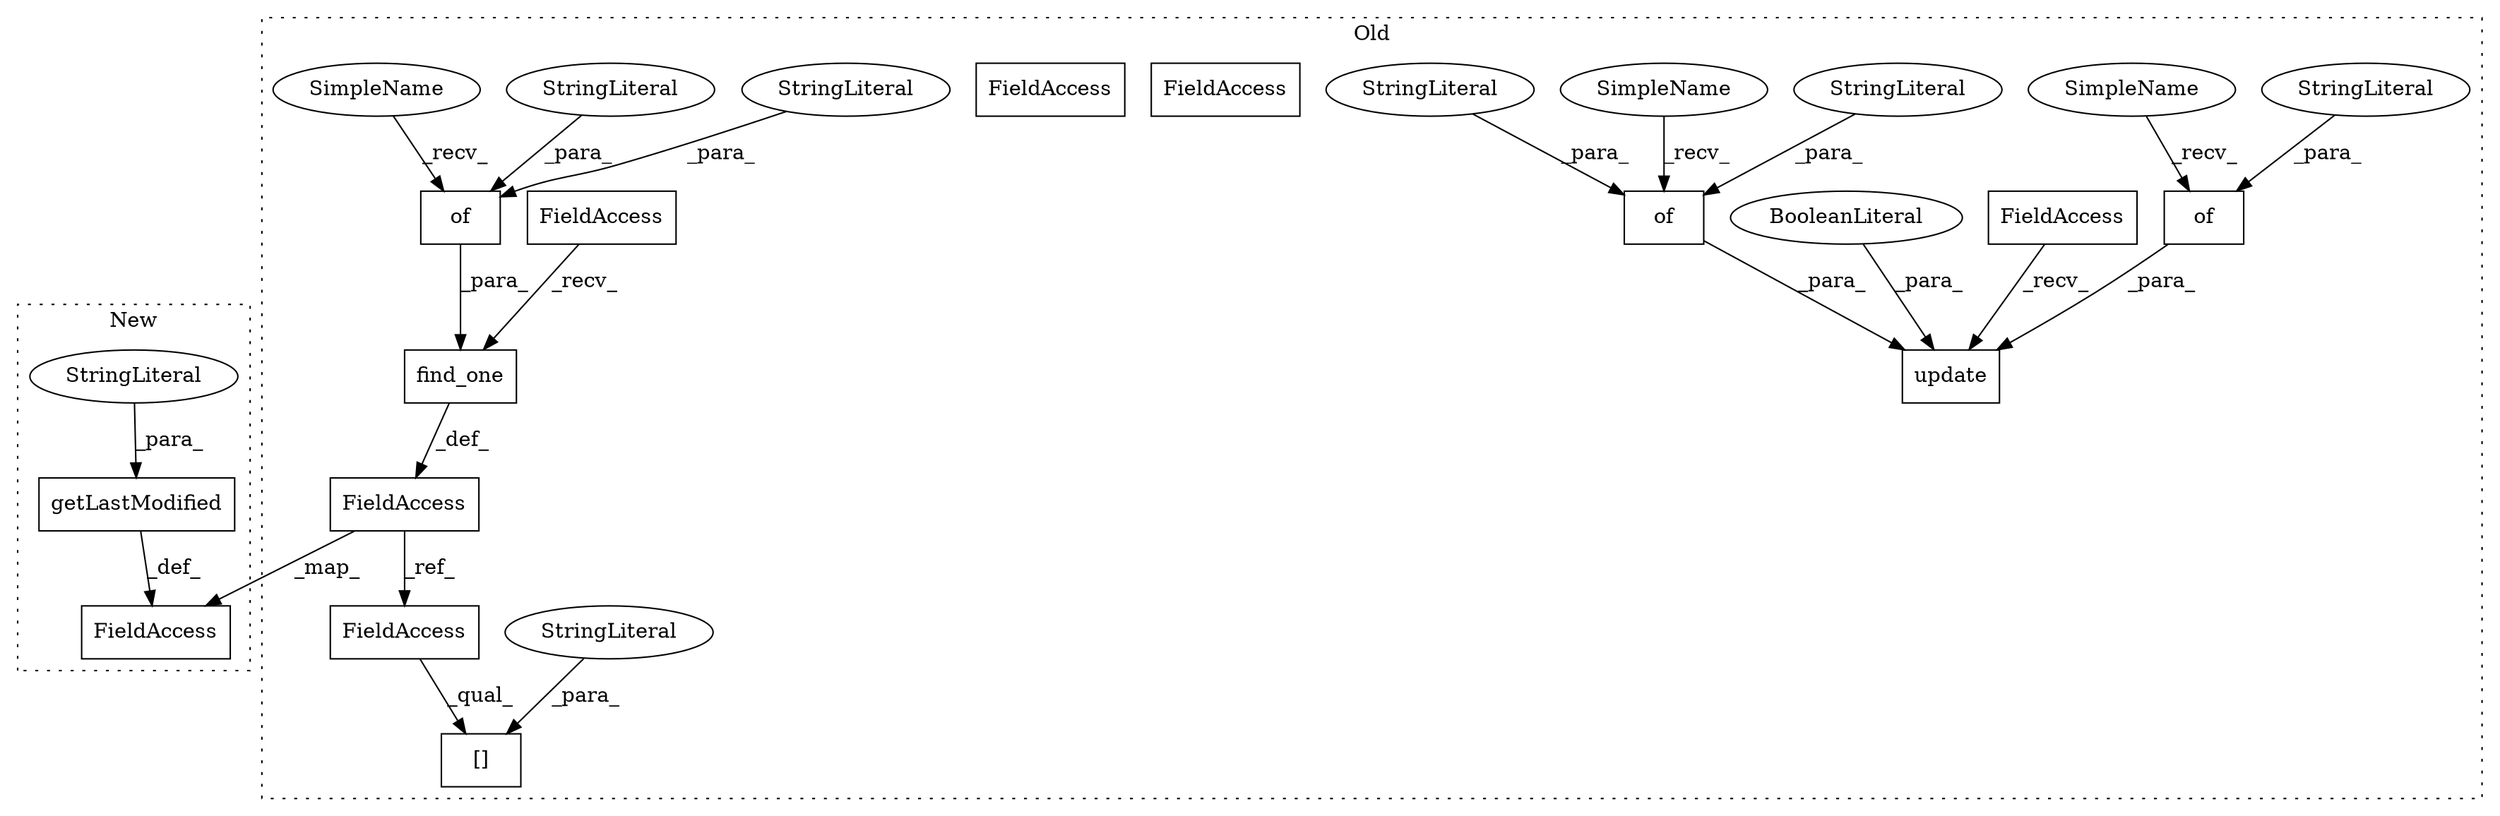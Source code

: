 digraph G {
subgraph cluster0 {
1 [label="find_one" a="32" s="3025,3054" l="9,1" shape="box"];
3 [label="[]" a="2" s="3118,3135" l="2,1" shape="box"];
4 [label="of" a="32" s="3038,3053" l="3,1" shape="box"];
5 [label="of" a="32" s="3657,3717" l="3,1" shape="box"];
6 [label="update" a="32" s="3625,3723" l="7,1" shape="box"];
7 [label="BooleanLiteral" a="9" s="3719" l="4" shape="ellipse"];
8 [label="of" a="32" s="3636,3651" l="3,1" shape="box"];
9 [label="StringLiteral" a="45" s="3644" l="7" shape="ellipse"];
11 [label="StringLiteral" a="45" s="3660" l="6" shape="ellipse"];
12 [label="StringLiteral" a="45" s="3639" l="4" shape="ellipse"];
13 [label="StringLiteral" a="45" s="3041" l="4" shape="ellipse"];
14 [label="StringLiteral" a="45" s="3046" l="7" shape="ellipse"];
15 [label="StringLiteral" a="45" s="3120" l="15" shape="ellipse"];
16 [label="FieldAccess" a="22" s="3620" l="4" shape="box"];
17 [label="FieldAccess" a="22" s="3020" l="4" shape="box"];
18 [label="FieldAccess" a="22" s="3018" l="1" shape="box"];
20 [label="FieldAccess" a="22" s="3118" l="1" shape="box"];
21 [label="SimpleName" a="42" s="3632" l="3" shape="ellipse"];
22 [label="SimpleName" a="42" s="3653" l="3" shape="ellipse"];
23 [label="SimpleName" a="42" s="3034" l="3" shape="ellipse"];
24 [label="FieldAccess" a="22" s="3020" l="4" shape="box"];
25 [label="FieldAccess" a="22" s="3620" l="4" shape="box"];
label = "Old";
style="dotted";
}
subgraph cluster1 {
2 [label="getLastModified" a="32" s="3056,3079" l="16,1" shape="box"];
10 [label="StringLiteral" a="45" s="3072" l="7" shape="ellipse"];
19 [label="FieldAccess" a="22" s="3040" l="1" shape="box"];
label = "New";
style="dotted";
}
1 -> 18 [label="_def_"];
2 -> 19 [label="_def_"];
4 -> 1 [label="_para_"];
5 -> 6 [label="_para_"];
7 -> 6 [label="_para_"];
8 -> 6 [label="_para_"];
9 -> 8 [label="_para_"];
10 -> 2 [label="_para_"];
11 -> 5 [label="_para_"];
12 -> 8 [label="_para_"];
13 -> 4 [label="_para_"];
14 -> 4 [label="_para_"];
15 -> 3 [label="_para_"];
18 -> 19 [label="_map_"];
18 -> 20 [label="_ref_"];
20 -> 3 [label="_qual_"];
21 -> 8 [label="_recv_"];
22 -> 5 [label="_recv_"];
23 -> 4 [label="_recv_"];
24 -> 1 [label="_recv_"];
25 -> 6 [label="_recv_"];
}